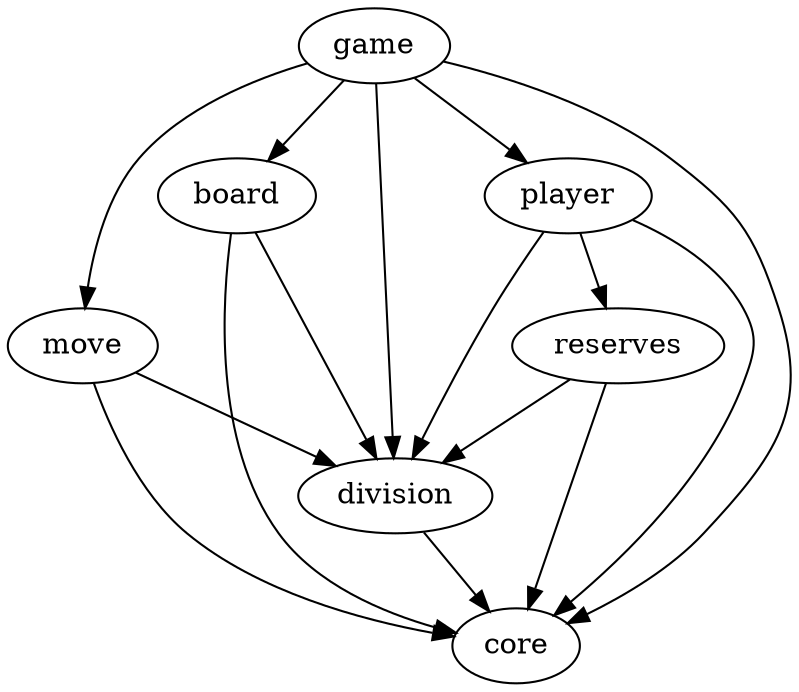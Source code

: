 digraph {
board
core
division
game
move
player
reserves
board -> core
board -> division
division -> core
game -> board
game -> core
game -> division
game -> move
game -> player
move -> core
move -> division
player -> core
player -> division
player -> reserves
reserves -> core
reserves -> division
}
